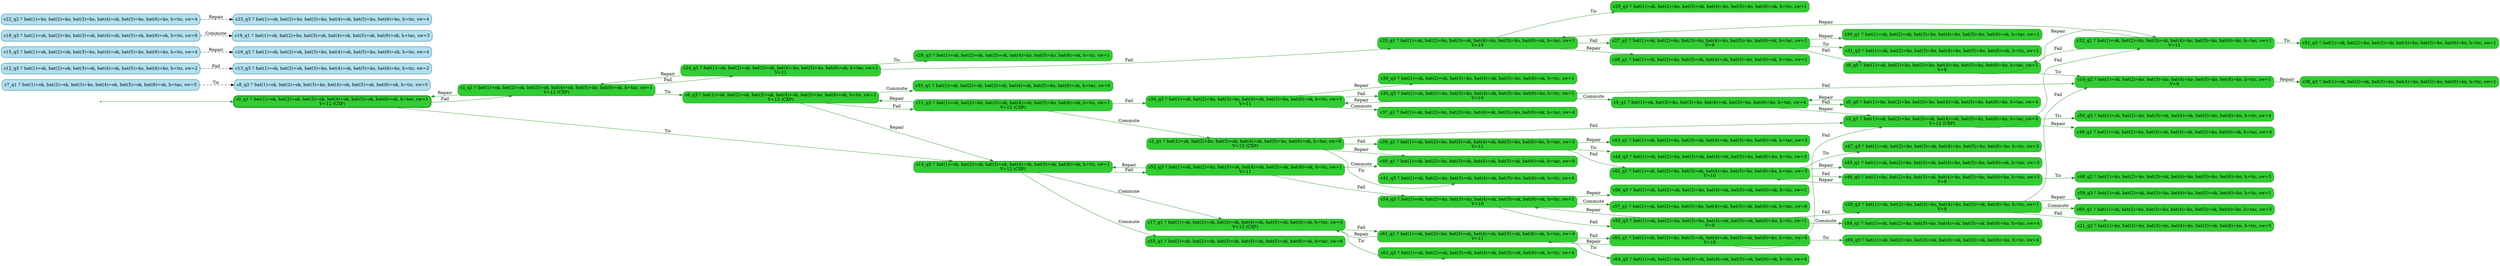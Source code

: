 digraph g {

	rankdir="LR"

	__invisible__[shape="point", color="forestgreen"]
	c0_q1[label="c0_q1 ≝ bat(1)=ok, bat(2)=ok, bat(3)=ok, bat(4)=ok, bat(5)=ok, bat(6)=ok, h=tac, sw=1\nV=12 (CXP)", shape="box", style="rounded, filled", color="forestgreen", fillcolor="limegreen", penwidth=3] // Initial
	c1_q1[label="c1_q1 ≝ bat(1)=ok, bat(2)=ok, bat(3)=ok, bat(4)=ok, bat(5)=ko, bat(6)=ok, h=tac, sw=1\nV=12 (CXP)", shape="box", style="rounded, filled", color="forestgreen", fillcolor="limegreen"]
	c6_q3[label="c6_q3 ≝ bat(1)=ok, bat(2)=ok, bat(3)=ok, bat(4)=ok, bat(5)=ko, bat(6)=ok, h=tic, sw=1\nV=12 (CXP)", shape="box", style="rounded, filled", color="forestgreen", fillcolor="limegreen"]
	c11_q3[label="c11_q3 ≝ bat(1)=ok, bat(2)=ko, bat(3)=ok, bat(4)=ok, bat(5)=ko, bat(6)=ok, h=tic, sw=1\nV=12 (CXP)", shape="box", style="rounded, filled", color="forestgreen", fillcolor="limegreen"]
	c2_q1[label="c2_q1 ≝ bat(1)=ok, bat(2)=ko, bat(3)=ok, bat(4)=ok, bat(5)=ko, bat(6)=ok, h=tac, sw=6\nV=12 (CXP)", shape="box", style="rounded, filled", color="forestgreen", fillcolor="limegreen"]
	c3_q1[label="c3_q1 ≝ bat(1)=ok, bat(2)=ko, bat(3)=ok, bat(4)=ok, bat(5)=ko, bat(6)=ko, h=tac, sw=4\nV=12 (CXP)", shape="box", style="rounded, filled", color="forestgreen", fillcolor="limegreen"]
	c32_q1[label="c32_q1 ≝ bat(1)=ok, bat(2)=ko, bat(3)=ok, bat(4)=ko, bat(5)=ko, bat(6)=ko, h=tac, sw=1\nV=11", shape="box", style="rounded, filled", color="forestgreen", fillcolor="limegreen"]
	c25_q1[label="c25_q1 ≝ bat(1)=ok, bat(2)=ko, bat(3)=ok, bat(4)=ko, bat(5)=ko, bat(6)=ok, h=tac, sw=1\nV=10", shape="box", style="rounded, filled", color="forestgreen", fillcolor="limegreen"]
	c27_q1[label="c27_q1 ≝ bat(1)=ok, bat(2)=ko, bat(3)=ko, bat(4)=ko, bat(5)=ko, bat(6)=ok, h=tac, sw=1\nV=9", shape="box", style="rounded, filled", color="forestgreen", fillcolor="limegreen"]
	c30_q1[label="c30_q1 ≝ bat(1)=ok, bat(2)=ok, bat(3)=ko, bat(4)=ko, bat(5)=ko, bat(6)=ok, h=tac, sw=1", shape="box", style="rounded, filled", color="forestgreen", fillcolor="limegreen"]
	c9_q0[label="c9_q0 ≝ bat(1)=ok, bat(2)=ko, bat(3)=ko, bat(4)=ko, bat(5)=ko, bat(6)=ko, h=tac, sw=1\nV=8", shape="box", style="rounded, filled", color="forestgreen", fillcolor="limegreen"]
	c10_q2[label="c10_q2 ≝ bat(1)=ok, bat(2)=ko, bat(3)=ko, bat(4)=ko, bat(5)=ko, bat(6)=ko, h=tic, sw=1\nV=9", shape="box", style="rounded, filled", color="forestgreen", fillcolor="limegreen"]
	c38_q3[label="c38_q3 ≝ bat(1)=ok, bat(2)=ok, bat(3)=ko, bat(4)=ko, bat(5)=ko, bat(6)=ko, h=tic, sw=1", shape="box", style="rounded, filled", color="forestgreen", fillcolor="limegreen"]
	c31_q3[label="c31_q3 ≝ bat(1)=ok, bat(2)=ko, bat(3)=ko, bat(4)=ko, bat(5)=ko, bat(6)=ok, h=tic, sw=1", shape="box", style="rounded, filled", color="forestgreen", fillcolor="limegreen"]
	c28_q1[label="c28_q1 ≝ bat(1)=ok, bat(2)=ko, bat(3)=ok, bat(4)=ok, bat(5)=ko, bat(6)=ok, h=tac, sw=1", shape="box", style="rounded, filled", color="forestgreen", fillcolor="limegreen"]
	c29_q3[label="c29_q3 ≝ bat(1)=ok, bat(2)=ko, bat(3)=ok, bat(4)=ko, bat(5)=ko, bat(6)=ok, h=tic, sw=1", shape="box", style="rounded, filled", color="forestgreen", fillcolor="limegreen"]
	c51_q3[label="c51_q3 ≝ bat(1)=ok, bat(2)=ko, bat(3)=ok, bat(4)=ko, bat(5)=ko, bat(6)=ko, h=tic, sw=1", shape="box", style="rounded, filled", color="forestgreen", fillcolor="limegreen"]
	c49_q1[label="c49_q1 ≝ bat(1)=ok, bat(2)=ko, bat(3)=ok, bat(4)=ok, bat(5)=ko, bat(6)=ok, h=tac, sw=4", shape="box", style="rounded, filled", color="forestgreen", fillcolor="limegreen"]
	c50_q3[label="c50_q3 ≝ bat(1)=ok, bat(2)=ko, bat(3)=ok, bat(4)=ok, bat(5)=ko, bat(6)=ko, h=tic, sw=4", shape="box", style="rounded, filled", color="forestgreen", fillcolor="limegreen"]
	c39_q1[label="c39_q1 ≝ bat(1)=ok, bat(2)=ko, bat(3)=ok, bat(4)=ok, bat(5)=ko, bat(6)=ko, h=tac, sw=3\nV=11", shape="box", style="rounded, filled", color="forestgreen", fillcolor="limegreen"]
	c42_q1[label="c42_q1 ≝ bat(1)=ok, bat(2)=ko, bat(3)=ok, bat(4)=ko, bat(5)=ko, bat(6)=ko, h=tac, sw=3\nV=10", shape="box", style="rounded, filled", color="forestgreen", fillcolor="limegreen"]
	c45_q1[label="c45_q1 ≝ bat(1)=ok, bat(2)=ko, bat(3)=ok, bat(4)=ko, bat(5)=ko, bat(6)=ok, h=tac, sw=3", shape="box", style="rounded, filled", color="forestgreen", fillcolor="limegreen"]
	c46_q0[label="c46_q0 ≝ bat(1)=ko, bat(2)=ko, bat(3)=ok, bat(4)=ko, bat(5)=ko, bat(6)=ko, h=tac, sw=3\nV=9", shape="box", style="rounded, filled", color="forestgreen", fillcolor="limegreen"]
	c48_q2[label="c48_q2 ≝ bat(1)=ko, bat(2)=ko, bat(3)=ok, bat(4)=ko, bat(5)=ko, bat(6)=ko, h=tic, sw=3", shape="box", style="rounded, filled", color="forestgreen", fillcolor="limegreen"]
	c47_q3[label="c47_q3 ≝ bat(1)=ok, bat(2)=ko, bat(3)=ok, bat(4)=ko, bat(5)=ko, bat(6)=ko, h=tic, sw=3", shape="box", style="rounded, filled", color="forestgreen", fillcolor="limegreen"]
	c43_q1[label="c43_q1 ≝ bat(1)=ok, bat(2)=ko, bat(3)=ok, bat(4)=ok, bat(5)=ko, bat(6)=ok, h=tac, sw=3", shape="box", style="rounded, filled", color="forestgreen", fillcolor="limegreen"]
	c44_q3[label="c44_q3 ≝ bat(1)=ok, bat(2)=ko, bat(3)=ok, bat(4)=ok, bat(5)=ko, bat(6)=ko, h=tic, sw=3", shape="box", style="rounded, filled", color="forestgreen", fillcolor="limegreen"]
	c40_q1[label="c40_q1 ≝ bat(1)=ok, bat(2)=ko, bat(3)=ok, bat(4)=ok, bat(5)=ok, bat(6)=ok, h=tac, sw=6", shape="box", style="rounded, filled", color="forestgreen", fillcolor="limegreen"]
	c41_q3[label="c41_q3 ≝ bat(1)=ok, bat(2)=ko, bat(3)=ok, bat(4)=ok, bat(5)=ko, bat(6)=ok, h=tic, sw=6", shape="box", style="rounded, filled", color="forestgreen", fillcolor="limegreen"]
	c34_q3[label="c34_q3 ≝ bat(1)=ok, bat(2)=ko, bat(3)=ko, bat(4)=ok, bat(5)=ko, bat(6)=ok, h=tic, sw=1\nV=11", shape="box", style="rounded, filled", color="forestgreen", fillcolor="limegreen"]
	c35_q3[label="c35_q3 ≝ bat(1)=ok, bat(2)=ko, bat(3)=ko, bat(4)=ok, bat(5)=ko, bat(6)=ko, h=tic, sw=1\nV=10", shape="box", style="rounded, filled", color="forestgreen", fillcolor="limegreen"]
	c4_q1[label="c4_q1 ≝ bat(1)=ok, bat(2)=ko, bat(3)=ko, bat(4)=ok, bat(5)=ko, bat(6)=ko, h=tac, sw=4", shape="box", style="rounded, filled", color="forestgreen", fillcolor="limegreen"]
	c5_q0[label="c5_q0 ≝ bat(1)=ko, bat(2)=ko, bat(3)=ko, bat(4)=ok, bat(5)=ko, bat(6)=ko, h=tac, sw=4", shape="box", style="rounded, filled", color="forestgreen", fillcolor="limegreen"]
	c36_q3[label="c36_q3 ≝ bat(1)=ok, bat(2)=ok, bat(3)=ko, bat(4)=ok, bat(5)=ko, bat(6)=ok, h=tic, sw=1", shape="box", style="rounded, filled", color="forestgreen", fillcolor="limegreen"]
	c37_q1[label="c37_q1 ≝ bat(1)=ok, bat(2)=ko, bat(3)=ko, bat(4)=ok, bat(5)=ko, bat(6)=ok, h=tac, sw=4", shape="box", style="rounded, filled", color="forestgreen", fillcolor="limegreen"]
	c14_q3[label="c14_q3 ≝ bat(1)=ok, bat(2)=ok, bat(3)=ok, bat(4)=ok, bat(5)=ok, bat(6)=ok, h=tic, sw=1\nV=12 (CXP)", shape="box", style="rounded, filled", color="forestgreen", fillcolor="limegreen"]
	c17_q1[label="c17_q1 ≝ bat(1)=ok, bat(2)=ok, bat(3)=ok, bat(4)=ok, bat(5)=ok, bat(6)=ok, h=tac, sw=4\nV=12 (CXP)", shape="box", style="rounded, filled", color="forestgreen", fillcolor="limegreen"]
	c61_q1[label="c61_q1 ≝ bat(1)=ok, bat(2)=ko, bat(3)=ok, bat(4)=ok, bat(5)=ok, bat(6)=ok, h=tac, sw=4\nV=11", shape="box", style="rounded, filled", color="forestgreen", fillcolor="limegreen"]
	c63_q1[label="c63_q1 ≝ bat(1)=ok, bat(2)=ko, bat(3)=ok, bat(4)=ok, bat(5)=ok, bat(6)=ko, h=tac, sw=4\nV=10", shape="box", style="rounded, filled", color="forestgreen", fillcolor="limegreen"]
	c65_q3[label="c65_q3 ≝ bat(1)=ok, bat(2)=ko, bat(3)=ok, bat(4)=ok, bat(5)=ok, bat(6)=ko, h=tic, sw=4", shape="box", style="rounded, filled", color="forestgreen", fillcolor="limegreen"]
	c64_q3[label="c64_q3 ≝ bat(1)=ok, bat(2)=ko, bat(3)=ok, bat(4)=ok, bat(5)=ok, bat(6)=ok, h=tic, sw=4", shape="box", style="rounded, filled", color="forestgreen", fillcolor="limegreen"]
	c62_q3[label="c62_q3 ≝ bat(1)=ok, bat(2)=ok, bat(3)=ok, bat(4)=ok, bat(5)=ok, bat(6)=ok, h=tic, sw=4", shape="box", style="rounded, filled", color="forestgreen", fillcolor="limegreen"]
	c52_q3[label="c52_q3 ≝ bat(1)=ok, bat(2)=ko, bat(3)=ok, bat(4)=ok, bat(5)=ok, bat(6)=ok, h=tic, sw=1\nV=11", shape="box", style="rounded, filled", color="forestgreen", fillcolor="limegreen"]
	c54_q3[label="c54_q3 ≝ bat(1)=ok, bat(2)=ko, bat(3)=ko, bat(4)=ok, bat(5)=ok, bat(6)=ok, h=tic, sw=1\nV=10", shape="box", style="rounded, filled", color="forestgreen", fillcolor="limegreen"]
	c55_q3[label="c55_q3 ≝ bat(1)=ok, bat(2)=ko, bat(3)=ko, bat(4)=ok, bat(5)=ok, bat(6)=ko, h=tic, sw=1\nV=9", shape="box", style="rounded, filled", color="forestgreen", fillcolor="limegreen"]
	c20_q3[label="c20_q3 ≝ bat(1)=ok, bat(2)=ko, bat(3)=ko, bat(4)=ko, bat(5)=ok, bat(6)=ko, h=tic, sw=1\nV=8", shape="box", style="rounded, filled", color="forestgreen", fillcolor="limegreen"]
	c21_q2[label="c21_q2 ≝ bat(1)=ko, bat(2)=ko, bat(3)=ko, bat(4)=ko, bat(5)=ok, bat(6)=ko, h=tic, sw=5", shape="box", style="rounded, filled", color="forestgreen", fillcolor="limegreen"]
	c59_q3[label="c59_q3 ≝ bat(1)=ok, bat(2)=ok, bat(3)=ko, bat(4)=ko, bat(5)=ok, bat(6)=ko, h=tic, sw=1", shape="box", style="rounded, filled", color="forestgreen", fillcolor="limegreen"]
	c60_q1[label="c60_q1 ≝ bat(1)=ok, bat(2)=ko, bat(3)=ko, bat(4)=ko, bat(5)=ok, bat(6)=ko, h=tac, sw=5", shape="box", style="rounded, filled", color="forestgreen", fillcolor="limegreen"]
	c58_q1[label="c58_q1 ≝ bat(1)=ok, bat(2)=ko, bat(3)=ko, bat(4)=ok, bat(5)=ok, bat(6)=ko, h=tac, sw=4", shape="box", style="rounded, filled", color="forestgreen", fillcolor="limegreen"]
	c56_q3[label="c56_q3 ≝ bat(1)=ok, bat(2)=ok, bat(3)=ko, bat(4)=ok, bat(5)=ok, bat(6)=ok, h=tic, sw=1", shape="box", style="rounded, filled", color="forestgreen", fillcolor="limegreen"]
	c57_q1[label="c57_q1 ≝ bat(1)=ok, bat(2)=ko, bat(3)=ko, bat(4)=ok, bat(5)=ok, bat(6)=ok, h=tac, sw=6", shape="box", style="rounded, filled", color="forestgreen", fillcolor="limegreen"]
	c53_q1[label="c53_q1 ≝ bat(1)=ok, bat(2)=ok, bat(3)=ok, bat(4)=ok, bat(5)=ok, bat(6)=ok, h=tac, sw=6", shape="box", style="rounded, filled", color="forestgreen", fillcolor="limegreen"]
	c33_q1[label="c33_q1 ≝ bat(1)=ok, bat(2)=ok, bat(3)=ok, bat(4)=ok, bat(5)=ko, bat(6)=ok, h=tac, sw=6", shape="box", style="rounded, filled", color="forestgreen", fillcolor="limegreen"]
	c24_q1[label="c24_q1 ≝ bat(1)=ok, bat(2)=ok, bat(3)=ok, bat(4)=ko, bat(5)=ko, bat(6)=ok, h=tac, sw=1\nV=11", shape="box", style="rounded, filled", color="forestgreen", fillcolor="limegreen"]
	c26_q3[label="c26_q3 ≝ bat(1)=ok, bat(2)=ok, bat(3)=ok, bat(4)=ko, bat(5)=ko, bat(6)=ok, h=tic, sw=1", shape="box", style="rounded, filled", color="forestgreen", fillcolor="limegreen"]
	c7_q1[label="c7_q1 ≝ bat(1)=ok, bat(2)=ok, bat(3)=ko, bat(4)=ok, bat(5)=ok, bat(6)=ok, h=tac, sw=5", shape="box", style="rounded, filled", color="deepskyblue4", fillcolor="lightblue2"]
	c8_q3[label="c8_q3 ≝ bat(1)=ok, bat(2)=ok, bat(3)=ko, bat(4)=ok, bat(5)=ok, bat(6)=ok, h=tic, sw=5", shape="box", style="rounded, filled", color="deepskyblue4", fillcolor="lightblue2"]
	c12_q3[label="c12_q3 ≝ bat(1)=ok, bat(2)=ok, bat(3)=ok, bat(4)=ok, bat(5)=ko, bat(6)=ko, h=tic, sw=2", shape="box", style="rounded, filled", color="deepskyblue4", fillcolor="lightblue2"]
	c13_q3[label="c13_q3 ≝ bat(1)=ok, bat(2)=ok, bat(3)=ko, bat(4)=ok, bat(5)=ko, bat(6)=ko, h=tic, sw=2", shape="box", style="rounded, filled", color="deepskyblue4", fillcolor="lightblue2"]
	c15_q3[label="c15_q3 ≝ bat(1)=ok, bat(2)=ok, bat(3)=ko, bat(4)=ok, bat(5)=ko, bat(6)=ko, h=tic, sw=4", shape="box", style="rounded, filled", color="deepskyblue4", fillcolor="lightblue2"]
	c16_q3[label="c16_q3 ≝ bat(1)=ok, bat(2)=ok, bat(3)=ko, bat(4)=ok, bat(5)=ko, bat(6)=ok, h=tic, sw=4", shape="box", style="rounded, filled", color="deepskyblue4", fillcolor="lightblue2"]
	c18_q3[label="c18_q3 ≝ bat(1)=ok, bat(2)=ko, bat(3)=ok, bat(4)=ok, bat(5)=ok, bat(6)=ok, h=tic, sw=6", shape="box", style="rounded, filled", color="deepskyblue4", fillcolor="lightblue2"]
	c19_q1[label="c19_q1 ≝ bat(1)=ok, bat(2)=ko, bat(3)=ok, bat(4)=ok, bat(5)=ok, bat(6)=ok, h=tac, sw=3", shape="box", style="rounded, filled", color="deepskyblue4", fillcolor="lightblue2"]
	c22_q2[label="c22_q2 ≝ bat(1)=ko, bat(2)=ko, bat(3)=ko, bat(4)=ok, bat(5)=ko, bat(6)=ko, h=tic, sw=4", shape="box", style="rounded, filled", color="deepskyblue4", fillcolor="lightblue2"]
	c23_q3[label="c23_q3 ≝ bat(1)=ok, bat(2)=ko, bat(3)=ko, bat(4)=ok, bat(5)=ko, bat(6)=ko, h=tic, sw=4", shape="box", style="rounded, filled", color="deepskyblue4", fillcolor="lightblue2"]

	__invisible__ -> c0_q1[color="forestgreen"]
	c0_q1 -> c1_q1[label="Fail", color="forestgreen"]
	c1_q1 -> c0_q1[label="Repair", color="forestgreen"]
	c1_q1 -> c6_q3[label="Tic", color="forestgreen"]
	c6_q3 -> c11_q3[label="Fail", color="forestgreen"]
	c11_q3 -> c2_q1[label="Commute", color="forestgreen"]
	c2_q1 -> c3_q1[label="Fail", color="forestgreen"]
	c3_q1 -> c32_q1[label="Fail", color="forestgreen"]
	c32_q1 -> c25_q1[label="Repair", color="forestgreen"]
	c25_q1 -> c27_q1[label="Fail", color="forestgreen"]
	c27_q1 -> c30_q1[label="Repair", color="forestgreen"]
	c27_q1 -> c9_q0[label="Fail", color="forestgreen"]
	c9_q0 -> c10_q2[label="Tic", color="forestgreen"]
	c10_q2 -> c38_q3[label="Repair", color="forestgreen"]
	c9_q0 -> c32_q1[label="Repair", color="forestgreen"]
	c27_q1 -> c31_q3[label="Tic", color="forestgreen"]
	c25_q1 -> c28_q1[label="Repair", color="forestgreen"]
	c25_q1 -> c29_q3[label="Tic", color="forestgreen"]
	c32_q1 -> c9_q0[label="Fail", color="forestgreen"]
	c32_q1 -> c51_q3[label="Tic", color="forestgreen"]
	c3_q1 -> c49_q1[label="Repair", color="forestgreen"]
	c3_q1 -> c50_q3[label="Tic", color="forestgreen"]
	c2_q1 -> c39_q1[label="Fail", color="forestgreen"]
	c39_q1 -> c42_q1[label="Fail", color="forestgreen"]
	c42_q1 -> c45_q1[label="Repair", color="forestgreen"]
	c42_q1 -> c46_q0[label="Fail", color="forestgreen"]
	c46_q0 -> c42_q1[label="Repair", color="forestgreen"]
	c46_q0 -> c48_q2[label="Tic", color="forestgreen"]
	c42_q1 -> c47_q3[label="Tic", color="forestgreen"]
	c39_q1 -> c43_q1[label="Repair", color="forestgreen"]
	c39_q1 -> c44_q3[label="Tic", color="forestgreen"]
	c2_q1 -> c40_q1[label="Repair", color="forestgreen"]
	c2_q1 -> c41_q3[label="Tic", color="forestgreen"]
	c11_q3 -> c34_q3[label="Fail", color="forestgreen"]
	c34_q3 -> c35_q3[label="Fail", color="forestgreen"]
	c35_q3 -> c34_q3[label="Repair", color="forestgreen"]
	c35_q3 -> c4_q1[label="Commute", color="forestgreen"]
	c4_q1 -> c3_q1[label="Repair", color="forestgreen"]
	c4_q1 -> c5_q0[label="Fail", color="forestgreen"]
	c5_q0 -> c4_q1[label="Repair", color="forestgreen"]
	c35_q3 -> c10_q2[label="Fail", color="forestgreen"]
	c34_q3 -> c36_q3[label="Repair", color="forestgreen"]
	c34_q3 -> c37_q1[label="Commute", color="forestgreen"]
	c11_q3 -> c6_q3[label="Repair", color="forestgreen"]
	c6_q3 -> c14_q3[label="Repair", color="forestgreen"]
	c14_q3 -> c17_q1[label="Commute", color="forestgreen"]
	c17_q1 -> c61_q1[label="Fail", color="forestgreen"]
	c61_q1 -> c63_q1[label="Fail", color="forestgreen"]
	c63_q1 -> c3_q1[label="Fail", color="forestgreen"]
	c63_q1 -> c61_q1[label="Repair", color="forestgreen"]
	c63_q1 -> c65_q3[label="Tic", color="forestgreen"]
	c61_q1 -> c17_q1[label="Repair", color="forestgreen"]
	c61_q1 -> c64_q3[label="Tic", color="forestgreen"]
	c17_q1 -> c62_q3[label="Tic", color="forestgreen"]
	c14_q3 -> c52_q3[label="Fail", color="forestgreen"]
	c52_q3 -> c54_q3[label="Fail", color="forestgreen"]
	c54_q3 -> c55_q3[label="Fail", color="forestgreen"]
	c55_q3 -> c20_q3[label="Fail", color="forestgreen"]
	c20_q3 -> c21_q2[label="Fail", color="forestgreen"]
	c20_q3 -> c59_q3[label="Repair", color="forestgreen"]
	c20_q3 -> c60_q1[label="Commute", color="forestgreen"]
	c20_q3 -> c10_q2[label="Fail", color="forestgreen"]
	c55_q3 -> c54_q3[label="Repair", color="forestgreen"]
	c55_q3 -> c58_q1[label="Commute", color="forestgreen"]
	c54_q3 -> c56_q3[label="Repair", color="forestgreen"]
	c54_q3 -> c57_q1[label="Commute", color="forestgreen"]
	c52_q3 -> c14_q3[label="Repair", color="forestgreen"]
	c52_q3 -> c40_q1[label="Commute", color="forestgreen"]
	c14_q3 -> c53_q1[label="Commute", color="forestgreen"]
	c6_q3 -> c33_q1[label="Commute", color="forestgreen"]
	c1_q1 -> c24_q1[label="Fail", color="forestgreen"]
	c24_q1 -> c25_q1[label="Fail", color="forestgreen"]
	c24_q1 -> c1_q1[label="Repair", color="forestgreen"]
	c24_q1 -> c26_q3[label="Tic", color="forestgreen"]
	c0_q1 -> c14_q3[label="Tic", color="forestgreen"]
	c7_q1 -> c8_q3[label="Tic", color="black", style="dashed"]
	c12_q3 -> c13_q3[label="Fail", color="black", style="dashed"]
	c15_q3 -> c16_q3[label="Repair", color="black", style="dashed"]
	c18_q3 -> c19_q1[label="Commute", color="black", style="dashed"]
	c22_q2 -> c23_q3[label="Repair", color="black", style="dashed"]

}
